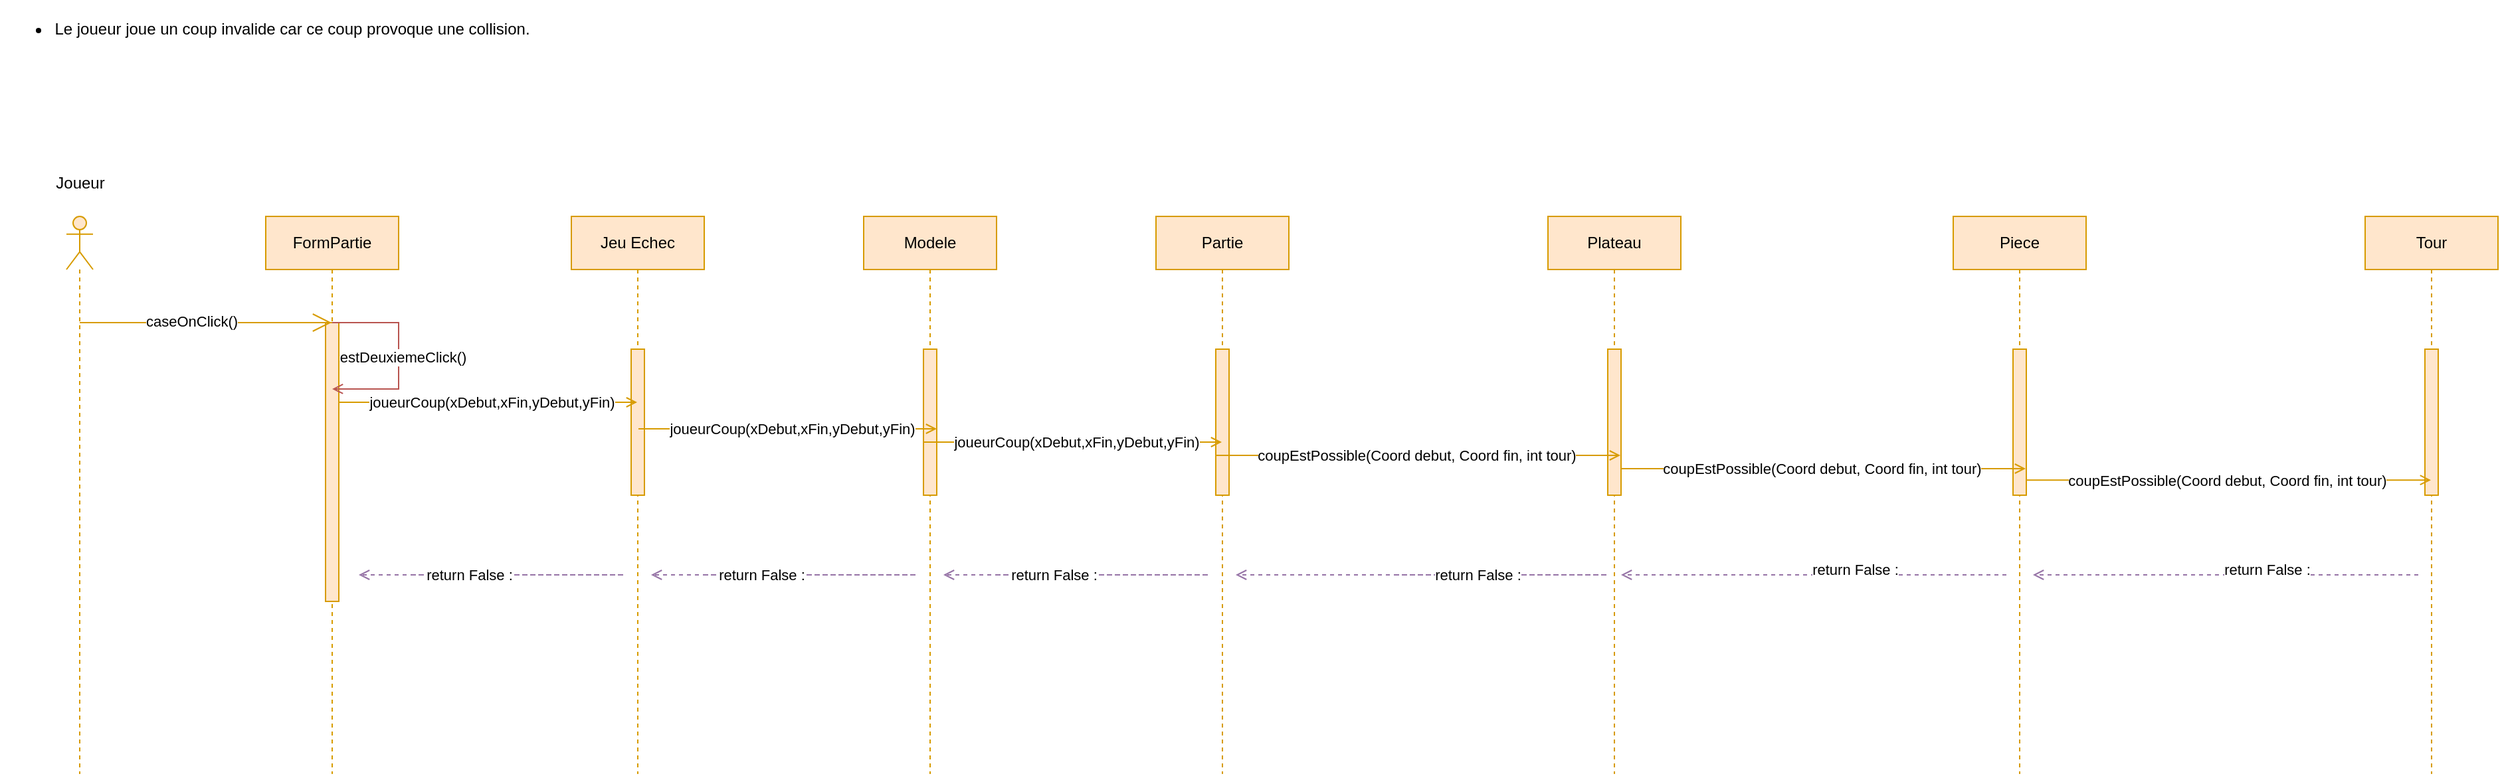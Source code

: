 <mxfile version="26.1.0">
  <diagram name="Page-1" id="2YBvvXClWsGukQMizWep">
    <mxGraphModel dx="1980" dy="2743" grid="1" gridSize="10" guides="1" tooltips="1" connect="1" arrows="1" fold="1" page="1" pageScale="1" pageWidth="850" pageHeight="1100" math="0" shadow="0">
      <root>
        <mxCell id="0" />
        <mxCell id="1" parent="0" />
        <mxCell id="Si6Ath9AnR04ZNwXEi1t-1" value="&lt;ul type=&quot;disc&quot; style=&quot;margin-top:0cm&quot;&gt;&lt;br/&gt; &lt;li class=&quot;MsoNormal&quot;&gt;Le joueur joue un coup invalide car ce coup provoque une collision.&lt;/li&gt;&lt;br/&gt;&lt;/ul&gt;" style="text;html=1;align=center;verticalAlign=middle;whiteSpace=wrap;rounded=0;" vertex="1" parent="1">
          <mxGeometry x="10" y="20" width="400" height="30" as="geometry" />
        </mxCell>
        <mxCell id="Si6Ath9AnR04ZNwXEi1t-14" value="" style="shape=umlLifeline;perimeter=lifelinePerimeter;whiteSpace=wrap;html=1;container=1;dropTarget=0;collapsible=0;recursiveResize=0;outlineConnect=0;portConstraint=eastwest;newEdgeStyle={&quot;curved&quot;:0,&quot;rounded&quot;:0};participant=umlActor;fillColor=#ffe6cc;strokeColor=#d79b00;" vertex="1" parent="1">
          <mxGeometry x="60" y="170" width="20" height="420" as="geometry" />
        </mxCell>
        <mxCell id="Si6Ath9AnR04ZNwXEi1t-15" value="Joueur" style="text;html=1;align=center;verticalAlign=middle;resizable=0;points=[];autosize=1;strokeColor=none;fillColor=none;" vertex="1" parent="1">
          <mxGeometry x="40" y="130" width="60" height="30" as="geometry" />
        </mxCell>
        <mxCell id="Si6Ath9AnR04ZNwXEi1t-16" value="FormPartie" style="shape=umlLifeline;perimeter=lifelinePerimeter;whiteSpace=wrap;html=1;container=1;dropTarget=0;collapsible=0;recursiveResize=0;outlineConnect=0;portConstraint=eastwest;newEdgeStyle={&quot;curved&quot;:0,&quot;rounded&quot;:0};fillColor=#ffe6cc;strokeColor=#d79b00;" vertex="1" parent="1">
          <mxGeometry x="210" y="170" width="100" height="420" as="geometry" />
        </mxCell>
        <mxCell id="Si6Ath9AnR04ZNwXEi1t-17" value="" style="html=1;points=[[0,0,0,0,5],[0,1,0,0,-5],[1,0,0,0,5],[1,1,0,0,-5]];perimeter=orthogonalPerimeter;outlineConnect=0;targetShapes=umlLifeline;portConstraint=eastwest;newEdgeStyle={&quot;curved&quot;:0,&quot;rounded&quot;:0};fillColor=#ffe6cc;strokeColor=#d79b00;" vertex="1" parent="Si6Ath9AnR04ZNwXEi1t-16">
          <mxGeometry x="45" y="80" width="10" height="210" as="geometry" />
        </mxCell>
        <mxCell id="Si6Ath9AnR04ZNwXEi1t-18" value="" style="endArrow=open;endFill=1;endSize=12;html=1;rounded=0;fillColor=#ffe6cc;strokeColor=#d79b00;" edge="1" parent="1" source="Si6Ath9AnR04ZNwXEi1t-14" target="Si6Ath9AnR04ZNwXEi1t-16">
          <mxGeometry width="160" relative="1" as="geometry">
            <mxPoint x="100" y="300" as="sourcePoint" />
            <mxPoint x="210" y="300" as="targetPoint" />
            <Array as="points">
              <mxPoint x="150" y="250" />
            </Array>
          </mxGeometry>
        </mxCell>
        <mxCell id="Si6Ath9AnR04ZNwXEi1t-19" value="caseOnClick()" style="edgeLabel;html=1;align=center;verticalAlign=middle;resizable=0;points=[];" vertex="1" connectable="0" parent="Si6Ath9AnR04ZNwXEi1t-18">
          <mxGeometry x="-0.498" y="1" relative="1" as="geometry">
            <mxPoint x="36" as="offset" />
          </mxGeometry>
        </mxCell>
        <mxCell id="Si6Ath9AnR04ZNwXEi1t-20" value="Jeu Echec" style="shape=umlLifeline;perimeter=lifelinePerimeter;whiteSpace=wrap;html=1;container=1;dropTarget=0;collapsible=0;recursiveResize=0;outlineConnect=0;portConstraint=eastwest;newEdgeStyle={&quot;curved&quot;:0,&quot;rounded&quot;:0};fillColor=#ffe6cc;strokeColor=#d79b00;" vertex="1" parent="1">
          <mxGeometry x="440" y="170" width="100" height="420" as="geometry" />
        </mxCell>
        <mxCell id="Si6Ath9AnR04ZNwXEi1t-21" value="" style="html=1;points=[[0,0,0,0,5],[0,1,0,0,-5],[1,0,0,0,5],[1,1,0,0,-5]];perimeter=orthogonalPerimeter;outlineConnect=0;targetShapes=umlLifeline;portConstraint=eastwest;newEdgeStyle={&quot;curved&quot;:0,&quot;rounded&quot;:0};fillColor=#ffe6cc;strokeColor=#d79b00;" vertex="1" parent="Si6Ath9AnR04ZNwXEi1t-20">
          <mxGeometry x="45" y="100" width="10" height="110" as="geometry" />
        </mxCell>
        <mxCell id="Si6Ath9AnR04ZNwXEi1t-22" style="edgeStyle=orthogonalEdgeStyle;rounded=0;orthogonalLoop=1;jettySize=auto;html=1;curved=0;endArrow=open;endFill=0;fillColor=#ffe6cc;strokeColor=#d79b00;" edge="1" parent="1">
          <mxGeometry relative="1" as="geometry">
            <mxPoint x="265" y="310" as="sourcePoint" />
            <mxPoint x="489.5" y="310" as="targetPoint" />
            <Array as="points">
              <mxPoint x="390" y="310" />
              <mxPoint x="390" y="310" />
            </Array>
          </mxGeometry>
        </mxCell>
        <mxCell id="Si6Ath9AnR04ZNwXEi1t-23" value="joueurCoup(xDebut,xFin,yDebut,yFin)" style="edgeLabel;html=1;align=center;verticalAlign=middle;resizable=0;points=[];" vertex="1" connectable="0" parent="Si6Ath9AnR04ZNwXEi1t-22">
          <mxGeometry x="-0.518" y="-2" relative="1" as="geometry">
            <mxPoint x="61" y="-2" as="offset" />
          </mxGeometry>
        </mxCell>
        <mxCell id="Si6Ath9AnR04ZNwXEi1t-24" value="" style="endArrow=none;endFill=1;endSize=12;html=1;rounded=0;startArrow=open;startFill=0;fillColor=#f8cecc;strokeColor=#b85450;exitX=0.5;exitY=0.238;exitDx=0;exitDy=0;exitPerimeter=0;" edge="1" parent="1" source="Si6Ath9AnR04ZNwXEi1t-17">
          <mxGeometry width="160" relative="1" as="geometry">
            <mxPoint x="270" y="300" as="sourcePoint" />
            <mxPoint x="260" y="250" as="targetPoint" />
            <Array as="points">
              <mxPoint x="310" y="300" />
              <mxPoint x="310" y="250" />
            </Array>
          </mxGeometry>
        </mxCell>
        <mxCell id="Si6Ath9AnR04ZNwXEi1t-25" value="estDeuxiemeClick()" style="edgeLabel;html=1;align=center;verticalAlign=middle;resizable=0;points=[];" vertex="1" connectable="0" parent="Si6Ath9AnR04ZNwXEi1t-24">
          <mxGeometry x="-0.009" y="-3" relative="1" as="geometry">
            <mxPoint as="offset" />
          </mxGeometry>
        </mxCell>
        <mxCell id="Si6Ath9AnR04ZNwXEi1t-26" value="Modele" style="shape=umlLifeline;perimeter=lifelinePerimeter;whiteSpace=wrap;html=1;container=1;dropTarget=0;collapsible=0;recursiveResize=0;outlineConnect=0;portConstraint=eastwest;newEdgeStyle={&quot;curved&quot;:0,&quot;rounded&quot;:0};fillColor=#ffe6cc;strokeColor=#d79b00;" vertex="1" parent="1">
          <mxGeometry x="660" y="170" width="100" height="420" as="geometry" />
        </mxCell>
        <mxCell id="Si6Ath9AnR04ZNwXEi1t-27" value="" style="html=1;points=[[0,0,0,0,5],[0,1,0,0,-5],[1,0,0,0,5],[1,1,0,0,-5]];perimeter=orthogonalPerimeter;outlineConnect=0;targetShapes=umlLifeline;portConstraint=eastwest;newEdgeStyle={&quot;curved&quot;:0,&quot;rounded&quot;:0};fillColor=#ffe6cc;strokeColor=#d79b00;" vertex="1" parent="Si6Ath9AnR04ZNwXEi1t-26">
          <mxGeometry x="45" y="100" width="10" height="110" as="geometry" />
        </mxCell>
        <mxCell id="Si6Ath9AnR04ZNwXEi1t-28" value="Partie" style="shape=umlLifeline;perimeter=lifelinePerimeter;whiteSpace=wrap;html=1;container=1;dropTarget=0;collapsible=0;recursiveResize=0;outlineConnect=0;portConstraint=eastwest;newEdgeStyle={&quot;curved&quot;:0,&quot;rounded&quot;:0};fillColor=#ffe6cc;strokeColor=#d79b00;" vertex="1" parent="1">
          <mxGeometry x="880" y="170" width="100" height="420" as="geometry" />
        </mxCell>
        <mxCell id="Si6Ath9AnR04ZNwXEi1t-29" value="" style="html=1;points=[[0,0,0,0,5],[0,1,0,0,-5],[1,0,0,0,5],[1,1,0,0,-5]];perimeter=orthogonalPerimeter;outlineConnect=0;targetShapes=umlLifeline;portConstraint=eastwest;newEdgeStyle={&quot;curved&quot;:0,&quot;rounded&quot;:0};fillColor=#ffe6cc;strokeColor=#d79b00;" vertex="1" parent="Si6Ath9AnR04ZNwXEi1t-28">
          <mxGeometry x="45" y="100" width="10" height="110" as="geometry" />
        </mxCell>
        <mxCell id="Si6Ath9AnR04ZNwXEi1t-30" value="Plateau" style="shape=umlLifeline;perimeter=lifelinePerimeter;whiteSpace=wrap;html=1;container=1;dropTarget=0;collapsible=0;recursiveResize=0;outlineConnect=0;portConstraint=eastwest;newEdgeStyle={&quot;curved&quot;:0,&quot;rounded&quot;:0};fillColor=#ffe6cc;strokeColor=#d79b00;" vertex="1" parent="1">
          <mxGeometry x="1175" y="170" width="100" height="420" as="geometry" />
        </mxCell>
        <mxCell id="Si6Ath9AnR04ZNwXEi1t-31" value="" style="html=1;points=[[0,0,0,0,5],[0,1,0,0,-5],[1,0,0,0,5],[1,1,0,0,-5]];perimeter=orthogonalPerimeter;outlineConnect=0;targetShapes=umlLifeline;portConstraint=eastwest;newEdgeStyle={&quot;curved&quot;:0,&quot;rounded&quot;:0};fillColor=#ffe6cc;strokeColor=#d79b00;" vertex="1" parent="Si6Ath9AnR04ZNwXEi1t-30">
          <mxGeometry x="45" y="100" width="10" height="110" as="geometry" />
        </mxCell>
        <mxCell id="Si6Ath9AnR04ZNwXEi1t-32" value="Piece" style="shape=umlLifeline;perimeter=lifelinePerimeter;whiteSpace=wrap;html=1;container=1;dropTarget=0;collapsible=0;recursiveResize=0;outlineConnect=0;portConstraint=eastwest;newEdgeStyle={&quot;curved&quot;:0,&quot;rounded&quot;:0};fillColor=#ffe6cc;strokeColor=#d79b00;" vertex="1" parent="1">
          <mxGeometry x="1480" y="170" width="100" height="420" as="geometry" />
        </mxCell>
        <mxCell id="Si6Ath9AnR04ZNwXEi1t-33" value="" style="html=1;points=[[0,0,0,0,5],[0,1,0,0,-5],[1,0,0,0,5],[1,1,0,0,-5]];perimeter=orthogonalPerimeter;outlineConnect=0;targetShapes=umlLifeline;portConstraint=eastwest;newEdgeStyle={&quot;curved&quot;:0,&quot;rounded&quot;:0};fillColor=#ffe6cc;strokeColor=#d79b00;" vertex="1" parent="Si6Ath9AnR04ZNwXEi1t-32">
          <mxGeometry x="45" y="100" width="10" height="110" as="geometry" />
        </mxCell>
        <mxCell id="Si6Ath9AnR04ZNwXEi1t-34" value="Tour" style="shape=umlLifeline;perimeter=lifelinePerimeter;whiteSpace=wrap;html=1;container=1;dropTarget=0;collapsible=0;recursiveResize=0;outlineConnect=0;portConstraint=eastwest;newEdgeStyle={&quot;curved&quot;:0,&quot;rounded&quot;:0};fillColor=#ffe6cc;strokeColor=#d79b00;" vertex="1" parent="1">
          <mxGeometry x="1790" y="170" width="100" height="420" as="geometry" />
        </mxCell>
        <mxCell id="Si6Ath9AnR04ZNwXEi1t-35" value="" style="html=1;points=[[0,0,0,0,5],[0,1,0,0,-5],[1,0,0,0,5],[1,1,0,0,-5]];perimeter=orthogonalPerimeter;outlineConnect=0;targetShapes=umlLifeline;portConstraint=eastwest;newEdgeStyle={&quot;curved&quot;:0,&quot;rounded&quot;:0};fillColor=#ffe6cc;strokeColor=#d79b00;" vertex="1" parent="Si6Ath9AnR04ZNwXEi1t-34">
          <mxGeometry x="45" y="100" width="10" height="110" as="geometry" />
        </mxCell>
        <mxCell id="Si6Ath9AnR04ZNwXEi1t-39" style="edgeStyle=orthogonalEdgeStyle;rounded=0;orthogonalLoop=1;jettySize=auto;html=1;curved=0;endArrow=open;endFill=0;fillColor=#ffe6cc;strokeColor=#d79b00;" edge="1" parent="1">
          <mxGeometry relative="1" as="geometry">
            <mxPoint x="490.5" y="330" as="sourcePoint" />
            <mxPoint x="715" y="330" as="targetPoint" />
            <Array as="points">
              <mxPoint x="615.5" y="330" />
              <mxPoint x="615.5" y="330" />
            </Array>
          </mxGeometry>
        </mxCell>
        <mxCell id="Si6Ath9AnR04ZNwXEi1t-40" value="joueurCoup(xDebut,xFin,yDebut,yFin)" style="edgeLabel;html=1;align=center;verticalAlign=middle;resizable=0;points=[];" vertex="1" connectable="0" parent="Si6Ath9AnR04ZNwXEi1t-39">
          <mxGeometry x="-0.518" y="-2" relative="1" as="geometry">
            <mxPoint x="61" y="-2" as="offset" />
          </mxGeometry>
        </mxCell>
        <mxCell id="Si6Ath9AnR04ZNwXEi1t-41" style="edgeStyle=orthogonalEdgeStyle;rounded=0;orthogonalLoop=1;jettySize=auto;html=1;curved=0;endArrow=open;endFill=0;fillColor=#ffe6cc;strokeColor=#d79b00;" edge="1" parent="1">
          <mxGeometry relative="1" as="geometry">
            <mxPoint x="705" y="340" as="sourcePoint" />
            <mxPoint x="929.5" y="340" as="targetPoint" />
            <Array as="points">
              <mxPoint x="830" y="340" />
              <mxPoint x="830" y="340" />
            </Array>
          </mxGeometry>
        </mxCell>
        <mxCell id="Si6Ath9AnR04ZNwXEi1t-42" value="joueurCoup(xDebut,xFin,yDebut,yFin)" style="edgeLabel;html=1;align=center;verticalAlign=middle;resizable=0;points=[];" vertex="1" connectable="0" parent="Si6Ath9AnR04ZNwXEi1t-41">
          <mxGeometry x="-0.518" y="-2" relative="1" as="geometry">
            <mxPoint x="61" y="-2" as="offset" />
          </mxGeometry>
        </mxCell>
        <mxCell id="Si6Ath9AnR04ZNwXEi1t-47" style="edgeStyle=orthogonalEdgeStyle;rounded=0;orthogonalLoop=1;jettySize=auto;html=1;curved=0;endArrow=open;endFill=0;fillColor=#ffe6cc;strokeColor=#d79b00;" edge="1" parent="1">
          <mxGeometry relative="1" as="geometry">
            <mxPoint x="925" y="350" as="sourcePoint" />
            <mxPoint x="1229.5" y="350" as="targetPoint" />
            <Array as="points">
              <mxPoint x="1130" y="350" />
              <mxPoint x="1130" y="350" />
            </Array>
          </mxGeometry>
        </mxCell>
        <mxCell id="Si6Ath9AnR04ZNwXEi1t-48" value="coupEstPossible(Coord debut, Coord fin, int tour)" style="edgeLabel;html=1;align=center;verticalAlign=middle;resizable=0;points=[];" vertex="1" connectable="0" parent="Si6Ath9AnR04ZNwXEi1t-47">
          <mxGeometry x="-0.518" y="-2" relative="1" as="geometry">
            <mxPoint x="77" y="-2" as="offset" />
          </mxGeometry>
        </mxCell>
        <mxCell id="Si6Ath9AnR04ZNwXEi1t-49" style="edgeStyle=orthogonalEdgeStyle;rounded=0;orthogonalLoop=1;jettySize=auto;html=1;curved=0;endArrow=open;endFill=0;fillColor=#e1d5e7;strokeColor=#9673a6;dashed=1;" edge="1" parent="1">
          <mxGeometry relative="1" as="geometry">
            <mxPoint x="1520" y="440" as="sourcePoint" />
            <mxPoint x="1230" y="440" as="targetPoint" />
            <Array as="points">
              <mxPoint x="1430" y="440" />
              <mxPoint x="1430" y="440" />
            </Array>
          </mxGeometry>
        </mxCell>
        <mxCell id="Si6Ath9AnR04ZNwXEi1t-50" value="return False :" style="edgeLabel;html=1;align=center;verticalAlign=middle;resizable=0;points=[];" vertex="1" connectable="0" parent="Si6Ath9AnR04ZNwXEi1t-49">
          <mxGeometry x="-0.518" y="-2" relative="1" as="geometry">
            <mxPoint x="-44" y="-2" as="offset" />
          </mxGeometry>
        </mxCell>
        <mxCell id="Si6Ath9AnR04ZNwXEi1t-51" style="edgeStyle=orthogonalEdgeStyle;rounded=0;orthogonalLoop=1;jettySize=auto;html=1;curved=0;endArrow=open;endFill=0;fillColor=#e1d5e7;strokeColor=#9673a6;dashed=1;" edge="1" parent="1">
          <mxGeometry relative="1" as="geometry">
            <mxPoint x="1060" y="440" as="sourcePoint" />
            <mxPoint x="940" y="440" as="targetPoint" />
            <Array as="points">
              <mxPoint x="1220" y="440" />
              <mxPoint x="1220" y="440" />
            </Array>
          </mxGeometry>
        </mxCell>
        <mxCell id="Si6Ath9AnR04ZNwXEi1t-52" value="return False :" style="edgeLabel;html=1;align=center;verticalAlign=middle;resizable=0;points=[];" vertex="1" connectable="0" parent="Si6Ath9AnR04ZNwXEi1t-51">
          <mxGeometry x="-0.518" y="-2" relative="1" as="geometry">
            <mxPoint x="-44" y="-2" as="offset" />
          </mxGeometry>
        </mxCell>
        <mxCell id="Si6Ath9AnR04ZNwXEi1t-53" style="edgeStyle=orthogonalEdgeStyle;rounded=0;orthogonalLoop=1;jettySize=auto;html=1;curved=0;endArrow=open;endFill=0;fillColor=#e1d5e7;strokeColor=#9673a6;dashed=1;" edge="1" parent="1">
          <mxGeometry relative="1" as="geometry">
            <mxPoint x="760" y="440" as="sourcePoint" />
            <mxPoint x="720" y="440" as="targetPoint" />
            <Array as="points">
              <mxPoint x="920" y="440" />
              <mxPoint x="920" y="440" />
            </Array>
          </mxGeometry>
        </mxCell>
        <mxCell id="Si6Ath9AnR04ZNwXEi1t-54" value="return False :" style="edgeLabel;html=1;align=center;verticalAlign=middle;resizable=0;points=[];" vertex="1" connectable="0" parent="Si6Ath9AnR04ZNwXEi1t-53">
          <mxGeometry x="-0.518" y="-2" relative="1" as="geometry">
            <mxPoint x="-44" y="-2" as="offset" />
          </mxGeometry>
        </mxCell>
        <mxCell id="Si6Ath9AnR04ZNwXEi1t-55" style="edgeStyle=orthogonalEdgeStyle;rounded=0;orthogonalLoop=1;jettySize=auto;html=1;curved=0;endArrow=open;endFill=0;fillColor=#e1d5e7;strokeColor=#9673a6;dashed=1;" edge="1" parent="1">
          <mxGeometry relative="1" as="geometry">
            <mxPoint x="540" y="440" as="sourcePoint" />
            <mxPoint x="500" y="440" as="targetPoint" />
            <Array as="points">
              <mxPoint x="700" y="440" />
              <mxPoint x="700" y="440" />
            </Array>
          </mxGeometry>
        </mxCell>
        <mxCell id="Si6Ath9AnR04ZNwXEi1t-56" value="return False :" style="edgeLabel;html=1;align=center;verticalAlign=middle;resizable=0;points=[];" vertex="1" connectable="0" parent="Si6Ath9AnR04ZNwXEi1t-55">
          <mxGeometry x="-0.518" y="-2" relative="1" as="geometry">
            <mxPoint x="-44" y="-2" as="offset" />
          </mxGeometry>
        </mxCell>
        <mxCell id="Si6Ath9AnR04ZNwXEi1t-57" style="edgeStyle=orthogonalEdgeStyle;rounded=0;orthogonalLoop=1;jettySize=auto;html=1;curved=0;endArrow=open;endFill=0;fillColor=#e1d5e7;strokeColor=#9673a6;dashed=1;" edge="1" parent="1">
          <mxGeometry relative="1" as="geometry">
            <mxPoint x="320" y="440" as="sourcePoint" />
            <mxPoint x="280" y="440" as="targetPoint" />
            <Array as="points">
              <mxPoint x="480" y="440" />
              <mxPoint x="480" y="440" />
            </Array>
          </mxGeometry>
        </mxCell>
        <mxCell id="Si6Ath9AnR04ZNwXEi1t-58" value="return False :" style="edgeLabel;html=1;align=center;verticalAlign=middle;resizable=0;points=[];" vertex="1" connectable="0" parent="Si6Ath9AnR04ZNwXEi1t-57">
          <mxGeometry x="-0.518" y="-2" relative="1" as="geometry">
            <mxPoint x="-44" y="-2" as="offset" />
          </mxGeometry>
        </mxCell>
        <mxCell id="Si6Ath9AnR04ZNwXEi1t-60" style="edgeStyle=orthogonalEdgeStyle;rounded=0;orthogonalLoop=1;jettySize=auto;html=1;curved=0;endArrow=open;endFill=0;fillColor=#ffe6cc;strokeColor=#d79b00;" edge="1" parent="1">
          <mxGeometry relative="1" as="geometry">
            <mxPoint x="1230" y="360" as="sourcePoint" />
            <mxPoint x="1534.5" y="360" as="targetPoint" />
            <Array as="points">
              <mxPoint x="1435" y="360" />
              <mxPoint x="1435" y="360" />
            </Array>
          </mxGeometry>
        </mxCell>
        <mxCell id="Si6Ath9AnR04ZNwXEi1t-61" value="coupEstPossible(Coord debut, Coord fin, int tour)" style="edgeLabel;html=1;align=center;verticalAlign=middle;resizable=0;points=[];" vertex="1" connectable="0" parent="Si6Ath9AnR04ZNwXEi1t-60">
          <mxGeometry x="-0.518" y="-2" relative="1" as="geometry">
            <mxPoint x="77" y="-2" as="offset" />
          </mxGeometry>
        </mxCell>
        <mxCell id="Si6Ath9AnR04ZNwXEi1t-62" style="edgeStyle=orthogonalEdgeStyle;rounded=0;orthogonalLoop=1;jettySize=auto;html=1;curved=0;endArrow=open;endFill=0;fillColor=#ffe6cc;strokeColor=#d79b00;" edge="1" parent="1">
          <mxGeometry relative="1" as="geometry">
            <mxPoint x="1535" y="368.57" as="sourcePoint" />
            <mxPoint x="1839.5" y="368.57" as="targetPoint" />
            <Array as="points">
              <mxPoint x="1740" y="368.57" />
              <mxPoint x="1740" y="368.57" />
            </Array>
          </mxGeometry>
        </mxCell>
        <mxCell id="Si6Ath9AnR04ZNwXEi1t-63" value="coupEstPossible(Coord debut, Coord fin, int tour)" style="edgeLabel;html=1;align=center;verticalAlign=middle;resizable=0;points=[];" vertex="1" connectable="0" parent="Si6Ath9AnR04ZNwXEi1t-62">
          <mxGeometry x="-0.518" y="-2" relative="1" as="geometry">
            <mxPoint x="77" y="-2" as="offset" />
          </mxGeometry>
        </mxCell>
        <mxCell id="Si6Ath9AnR04ZNwXEi1t-66" style="edgeStyle=orthogonalEdgeStyle;rounded=0;orthogonalLoop=1;jettySize=auto;html=1;curved=0;endArrow=open;endFill=0;fillColor=#e1d5e7;strokeColor=#9673a6;dashed=1;" edge="1" parent="1">
          <mxGeometry relative="1" as="geometry">
            <mxPoint x="1830" y="440" as="sourcePoint" />
            <mxPoint x="1540" y="440" as="targetPoint" />
            <Array as="points">
              <mxPoint x="1740" y="440" />
              <mxPoint x="1740" y="440" />
            </Array>
          </mxGeometry>
        </mxCell>
        <mxCell id="Si6Ath9AnR04ZNwXEi1t-67" value="return False :" style="edgeLabel;html=1;align=center;verticalAlign=middle;resizable=0;points=[];" vertex="1" connectable="0" parent="Si6Ath9AnR04ZNwXEi1t-66">
          <mxGeometry x="-0.518" y="-2" relative="1" as="geometry">
            <mxPoint x="-44" y="-2" as="offset" />
          </mxGeometry>
        </mxCell>
      </root>
    </mxGraphModel>
  </diagram>
</mxfile>
